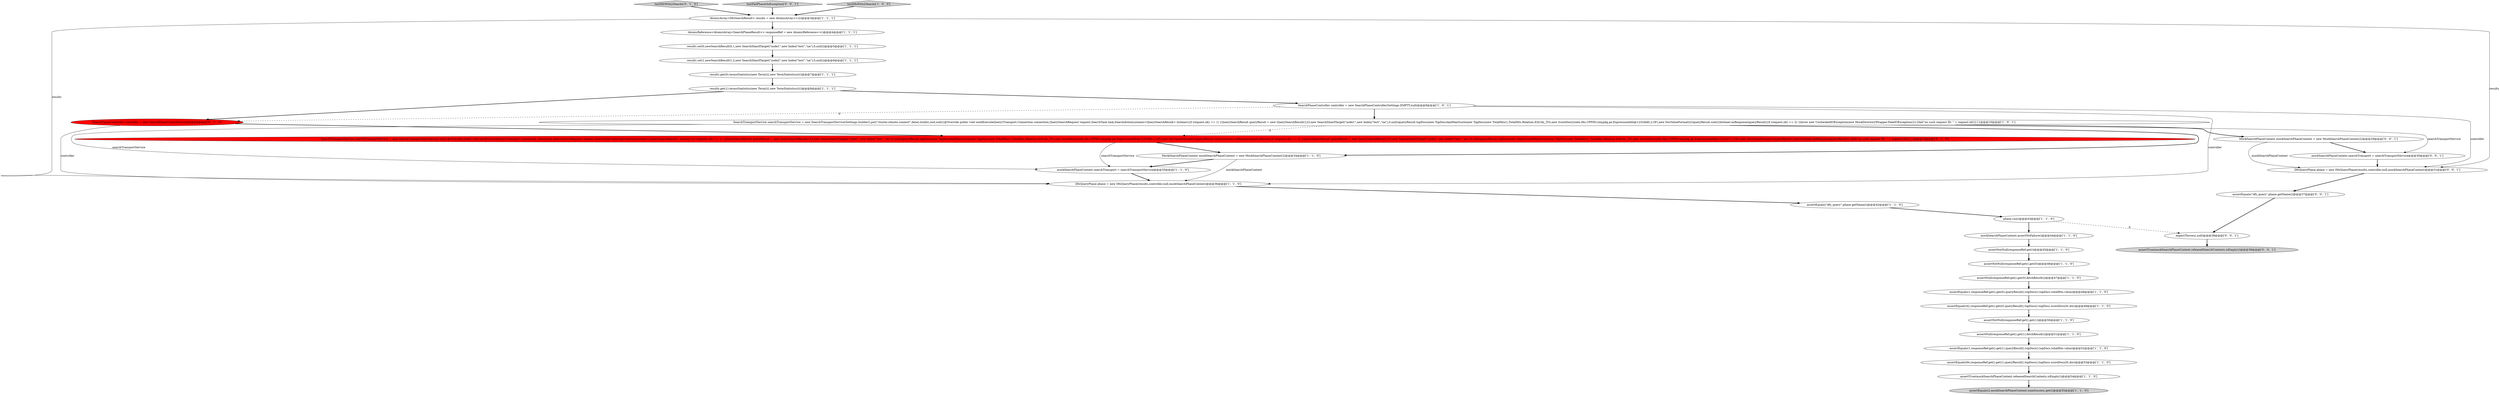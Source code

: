digraph {
17 [style = filled, label = "assertNull(responseRef.get().get(1).fetchResult())@@@51@@@['1', '1', '0']", fillcolor = white, shape = ellipse image = "AAA0AAABBB1BBB"];
4 [style = filled, label = "assertNotNull(responseRef.get().get(1))@@@50@@@['1', '1', '0']", fillcolor = white, shape = ellipse image = "AAA0AAABBB1BBB"];
15 [style = filled, label = "DfsQueryPhase phase = new DfsQueryPhase(results,controller,null,mockSearchPhaseContext)@@@36@@@['1', '1', '0']", fillcolor = white, shape = ellipse image = "AAA0AAABBB1BBB"];
5 [style = filled, label = "mockSearchPhaseContext.assertNoFailure()@@@44@@@['1', '1', '0']", fillcolor = white, shape = ellipse image = "AAA0AAABBB1BBB"];
32 [style = filled, label = "mockSearchPhaseContext.searchTransport = searchTransportService@@@30@@@['0', '0', '1']", fillcolor = white, shape = ellipse image = "AAA0AAABBB3BBB"];
28 [style = filled, label = "SearchTransportService searchTransportService = new SearchTransportService(null,null){@Override public void sendExecuteQuery(Transport.Connection connection,QuerySearchRequest request,SearchTask task,SearchActionListener<QuerySearchResult> listener){if (request.id() == 1) {QuerySearchResult queryResult = new QuerySearchResult(123,new SearchShardTarget(\"node1\",new Index(\"test\",\"na\"),0,null))queryResult.topDocs(new TopDocsAndMaxScore(new TopDocs(new TotalHits(1,TotalHits.Relation.EQUAL_TO),new ScoreDoc((((edu.fdu.CPPDG.tinypdg.pe.ExpressionInfo@123230b),2.0F),new DocValueFormat(((()queryResult.size(2)listener.onResponse(queryResult)}if (request.id() == 2) {QuerySearchResult queryResult = new QuerySearchResult(123,new SearchShardTarget(\"node2\",new Index(\"test\",\"na\"),0,null))queryResult.topDocs(new TopDocsAndMaxScore(new TopDocs(new TotalHits(1,TotalHits.Relation.EQUAL_TO),new ScoreDoc((((edu.fdu.CPPDG.tinypdg.pe.ExpressionInfo@1232347),2.0F),new DocValueFormat(((()queryResult.size(2)listener.onResponse(queryResult)}{fail(\"no such request ID: \" + request.id())}}}@@@10@@@['0', '1', '0']", fillcolor = red, shape = ellipse image = "AAA1AAABBB2BBB"];
1 [style = filled, label = "MockSearchPhaseContext mockSearchPhaseContext = new MockSearchPhaseContext(2)@@@34@@@['1', '1', '0']", fillcolor = white, shape = ellipse image = "AAA0AAABBB1BBB"];
22 [style = filled, label = "results.set(0,newSearchResult(0,1,new SearchShardTarget(\"node1\",new Index(\"test\",\"na\"),0,null)))@@@5@@@['1', '1', '1']", fillcolor = white, shape = ellipse image = "AAA0AAABBB1BBB"];
9 [style = filled, label = "assertEquals(\"dfs_query\",phase.getName())@@@42@@@['1', '1', '0']", fillcolor = white, shape = ellipse image = "AAA0AAABBB1BBB"];
12 [style = filled, label = "assertNull(responseRef.get().get(0).fetchResult())@@@47@@@['1', '1', '0']", fillcolor = white, shape = ellipse image = "AAA0AAABBB1BBB"];
21 [style = filled, label = "assertEquals(1,responseRef.get().get(0).queryResult().topDocs().topDocs.totalHits.value)@@@48@@@['1', '1', '0']", fillcolor = white, shape = ellipse image = "AAA0AAABBB1BBB"];
23 [style = filled, label = "mockSearchPhaseContext.searchTransport = searchTransportService@@@35@@@['1', '1', '0']", fillcolor = white, shape = ellipse image = "AAA0AAABBB1BBB"];
11 [style = filled, label = "results.get(1).termsStatistics(new Term((((,new TermStatistics(((()@@@8@@@['1', '1', '1']", fillcolor = white, shape = ellipse image = "AAA0AAABBB1BBB"];
7 [style = filled, label = "results.get(0).termsStatistics(new Term((((,new TermStatistics(((()@@@7@@@['1', '1', '1']", fillcolor = white, shape = ellipse image = "AAA0AAABBB1BBB"];
18 [style = filled, label = "assertNotNull(responseRef.get())@@@45@@@['1', '1', '0']", fillcolor = white, shape = ellipse image = "AAA0AAABBB1BBB"];
2 [style = filled, label = "assertTrue(mockSearchPhaseContext.releasedSearchContexts.isEmpty())@@@54@@@['1', '1', '0']", fillcolor = white, shape = ellipse image = "AAA0AAABBB1BBB"];
26 [style = filled, label = "SearchPhaseController controller = new SearchPhaseController(null)@@@9@@@['0', '1', '0']", fillcolor = red, shape = ellipse image = "AAA1AAABBB2BBB"];
33 [style = filled, label = "assertTrue(mockSearchPhaseContext.releasedSearchContexts.isEmpty())@@@39@@@['0', '0', '1']", fillcolor = lightgray, shape = ellipse image = "AAA0AAABBB3BBB"];
16 [style = filled, label = "assertNotNull(responseRef.get().get(0))@@@46@@@['1', '1', '0']", fillcolor = white, shape = ellipse image = "AAA0AAABBB1BBB"];
27 [style = filled, label = "testDfsWith2Shards['0', '1', '0']", fillcolor = lightgray, shape = diamond image = "AAA0AAABBB2BBB"];
34 [style = filled, label = "DfsQueryPhase phase = new DfsQueryPhase(results,controller,null,mockSearchPhaseContext)@@@31@@@['0', '0', '1']", fillcolor = white, shape = ellipse image = "AAA0AAABBB3BBB"];
29 [style = filled, label = "assertEquals(\"dfs_query\",phase.getName())@@@37@@@['0', '0', '1']", fillcolor = white, shape = ellipse image = "AAA0AAABBB3BBB"];
3 [style = filled, label = "AtomicArray<DfsSearchResult> results = new AtomicArray<>(2)@@@3@@@['1', '1', '1']", fillcolor = white, shape = ellipse image = "AAA0AAABBB1BBB"];
30 [style = filled, label = "testFailPhaseOnException['0', '0', '1']", fillcolor = lightgray, shape = diamond image = "AAA0AAABBB3BBB"];
8 [style = filled, label = "results.set(1,newSearchResult(1,2,new SearchShardTarget(\"node2\",new Index(\"test\",\"na\"),0,null)))@@@6@@@['1', '1', '1']", fillcolor = white, shape = ellipse image = "AAA0AAABBB1BBB"];
31 [style = filled, label = "expectThrows(,null)@@@38@@@['0', '0', '1']", fillcolor = white, shape = ellipse image = "AAA0AAABBB3BBB"];
19 [style = filled, label = "assertEquals(42,responseRef.get().get(0).queryResult().topDocs().topDocs.scoreDocs(0(.doc)@@@49@@@['1', '1', '0']", fillcolor = white, shape = ellipse image = "AAA0AAABBB1BBB"];
13 [style = filled, label = "AtomicReference<AtomicArray<SearchPhaseResult>> responseRef = new AtomicReference<>()@@@4@@@['1', '1', '1']", fillcolor = white, shape = ellipse image = "AAA0AAABBB1BBB"];
10 [style = filled, label = "phase.run()@@@43@@@['1', '1', '0']", fillcolor = white, shape = ellipse image = "AAA0AAABBB1BBB"];
25 [style = filled, label = "assertEquals(2,mockSearchPhaseContext.numSuccess.get())@@@55@@@['1', '1', '0']", fillcolor = lightgray, shape = ellipse image = "AAA0AAABBB1BBB"];
14 [style = filled, label = "assertEquals(1,responseRef.get().get(1).queryResult().topDocs().topDocs.totalHits.value)@@@52@@@['1', '1', '0']", fillcolor = white, shape = ellipse image = "AAA0AAABBB1BBB"];
0 [style = filled, label = "SearchPhaseController controller = new SearchPhaseController(Settings.EMPTY,null)@@@9@@@['1', '0', '1']", fillcolor = white, shape = ellipse image = "AAA0AAABBB1BBB"];
35 [style = filled, label = "MockSearchPhaseContext mockSearchPhaseContext = new MockSearchPhaseContext(2)@@@29@@@['0', '0', '1']", fillcolor = white, shape = ellipse image = "AAA0AAABBB3BBB"];
20 [style = filled, label = "testDfsWith2Shards['1', '0', '0']", fillcolor = lightgray, shape = diamond image = "AAA0AAABBB1BBB"];
24 [style = filled, label = "assertEquals(84,responseRef.get().get(1).queryResult().topDocs().topDocs.scoreDocs(0(.doc)@@@53@@@['1', '1', '0']", fillcolor = white, shape = ellipse image = "AAA0AAABBB1BBB"];
6 [style = filled, label = "SearchTransportService searchTransportService = new SearchTransportService(Settings.builder().put(\"cluster.remote.connect\",false).build(),null,null){@Override public void sendExecuteQuery(Transport.Connection connection,QuerySearchRequest request,SearchTask task,SearchActionListener<QuerySearchResult> listener){if (request.id() == 1) {QuerySearchResult queryResult = new QuerySearchResult(123,new SearchShardTarget(\"node1\",new Index(\"test\",\"na\"),0,null))queryResult.topDocs(new TopDocsAndMaxScore(new TopDocs(new TotalHits(1,TotalHits.Relation.EQUAL_TO),new ScoreDoc((((edu.fdu.CPPDG.tinypdg.pe.ExpressionInfo@12324b8),2.0F),new DocValueFormat(((()queryResult.size(2)listener.onResponse(queryResult)}if (request.id() == 2) {throw new UncheckedIOException(new MockDirectoryWrapper.FakeIOException())}{fail(\"no such request ID: \" + request.id())}}}@@@10@@@['1', '0', '1']", fillcolor = white, shape = ellipse image = "AAA0AAABBB1BBB"];
3->34 [style = solid, label="results"];
14->24 [style = bold, label=""];
34->29 [style = bold, label=""];
7->11 [style = bold, label=""];
6->35 [style = bold, label=""];
4->17 [style = bold, label=""];
21->19 [style = bold, label=""];
24->2 [style = bold, label=""];
26->15 [style = solid, label="controller"];
0->6 [style = bold, label=""];
12->21 [style = bold, label=""];
28->23 [style = solid, label="searchTransportService"];
29->31 [style = bold, label=""];
27->3 [style = bold, label=""];
23->15 [style = bold, label=""];
0->34 [style = solid, label="controller"];
10->31 [style = dashed, label="0"];
35->32 [style = bold, label=""];
0->26 [style = dashed, label="0"];
5->18 [style = bold, label=""];
20->3 [style = bold, label=""];
28->1 [style = bold, label=""];
9->10 [style = bold, label=""];
32->34 [style = bold, label=""];
6->32 [style = solid, label="searchTransportService"];
35->34 [style = solid, label="mockSearchPhaseContext"];
1->23 [style = bold, label=""];
8->7 [style = bold, label=""];
22->8 [style = bold, label=""];
6->1 [style = bold, label=""];
6->28 [style = dashed, label="0"];
1->15 [style = solid, label="mockSearchPhaseContext"];
11->0 [style = bold, label=""];
10->5 [style = bold, label=""];
30->3 [style = bold, label=""];
17->14 [style = bold, label=""];
15->9 [style = bold, label=""];
6->23 [style = solid, label="searchTransportService"];
31->33 [style = bold, label=""];
3->15 [style = solid, label="results"];
3->13 [style = bold, label=""];
13->22 [style = bold, label=""];
19->4 [style = bold, label=""];
26->28 [style = bold, label=""];
2->25 [style = bold, label=""];
0->15 [style = solid, label="controller"];
16->12 [style = bold, label=""];
11->26 [style = bold, label=""];
18->16 [style = bold, label=""];
}
